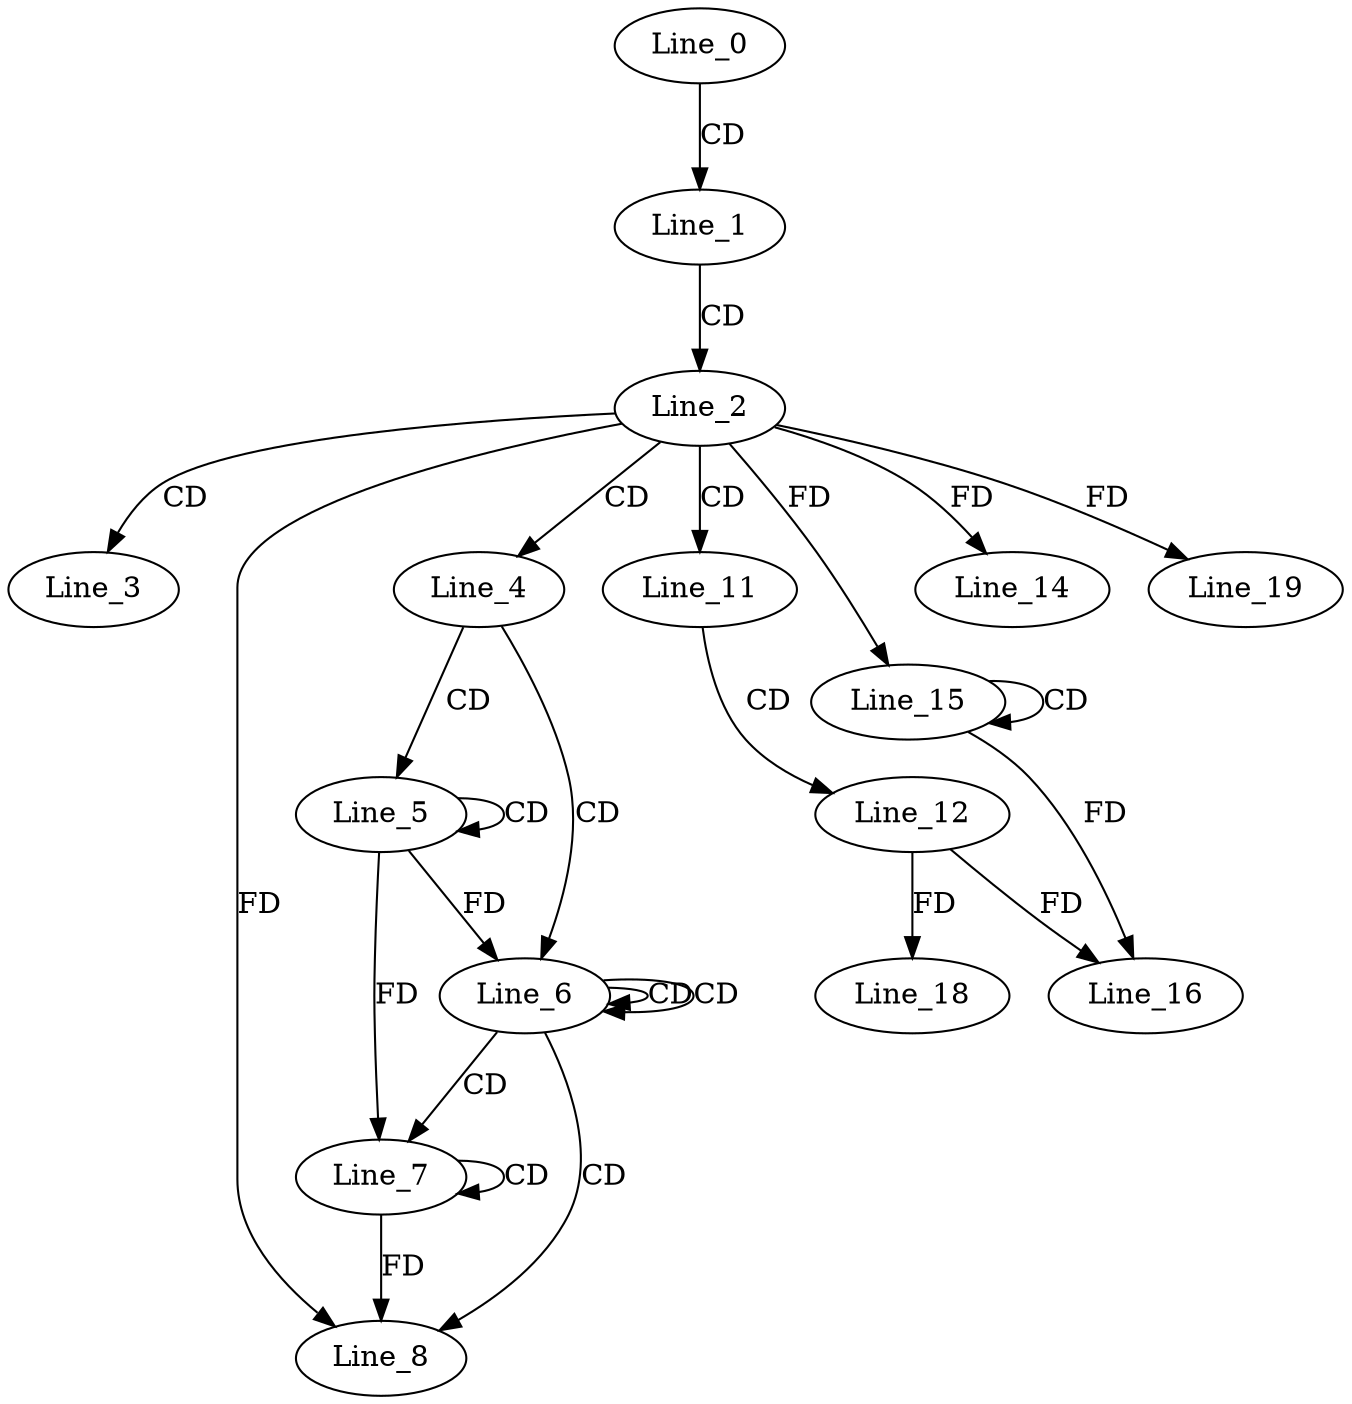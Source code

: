 digraph G {
  Line_0;
  Line_1;
  Line_2;
  Line_3;
  Line_4;
  Line_5;
  Line_5;
  Line_6;
  Line_6;
  Line_7;
  Line_7;
  Line_8;
  Line_8;
  Line_8;
  Line_11;
  Line_12;
  Line_14;
  Line_15;
  Line_15;
  Line_16;
  Line_18;
  Line_19;
  Line_0 -> Line_1 [ label="CD" ];
  Line_1 -> Line_2 [ label="CD" ];
  Line_2 -> Line_3 [ label="CD" ];
  Line_2 -> Line_4 [ label="CD" ];
  Line_4 -> Line_5 [ label="CD" ];
  Line_5 -> Line_5 [ label="CD" ];
  Line_4 -> Line_6 [ label="CD" ];
  Line_6 -> Line_6 [ label="CD" ];
  Line_6 -> Line_6 [ label="CD" ];
  Line_5 -> Line_6 [ label="FD" ];
  Line_6 -> Line_7 [ label="CD" ];
  Line_7 -> Line_7 [ label="CD" ];
  Line_5 -> Line_7 [ label="FD" ];
  Line_6 -> Line_8 [ label="CD" ];
  Line_2 -> Line_8 [ label="FD" ];
  Line_7 -> Line_8 [ label="FD" ];
  Line_2 -> Line_11 [ label="CD" ];
  Line_11 -> Line_12 [ label="CD" ];
  Line_2 -> Line_14 [ label="FD" ];
  Line_15 -> Line_15 [ label="CD" ];
  Line_2 -> Line_15 [ label="FD" ];
  Line_12 -> Line_16 [ label="FD" ];
  Line_15 -> Line_16 [ label="FD" ];
  Line_12 -> Line_18 [ label="FD" ];
  Line_2 -> Line_19 [ label="FD" ];
}
